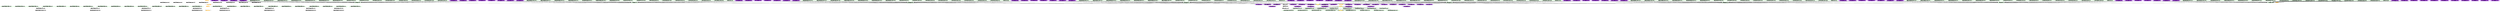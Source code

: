 digraph "g" {
	size = "30,30"
"DoFencing:child_DoFencing:1_delete_0 c001n09" [ style=bold color="green" fontcolor="black" ]
"DoFencing:child_DoFencing:3_delete_0 c001n09" [ style=bold color="green" fontcolor="black" ]
"DoFencing:child_DoFencing:5_monitor_5000 c001n07" [ style="dashed" color="blue" fontcolor="black" ]
"DoFencing:child_DoFencing:5_delete_0 c001n09" [ style=bold color="green" fontcolor="black" ]
"DcIPaddr_monitor_5000 c001n09" [ style="dashed" color="blue" fontcolor="black" ]
"DoFencing:child_DoFencing:7_monitor_5000 c001n09" [ style="dashed" color="blue" fontcolor="black" ]
"rsc_c001n08_monitor_5000 <none>" [ font_color=black style=filled fillcolor=purple ]
"rsc_c001n08_delete_0 c001n02" [ font_color=black style=filled fillcolor=purple ]
"rsc_c001n02_monitor_5000 <none>" [ font_color=black style=filled fillcolor=purple ]
"DoFencing:child_DoFencing:2_delete_0 c001n02" [ style=bold color="green" fontcolor="black" ]
"DoFencing:child_DoFencing:4_delete_0 c001n02" [ style=bold color="green" fontcolor="black" ]
"rsc_c001n06_delete_0 c001n02" [ font_color=black style=filled fillcolor=purple ]
"DoFencing:child_DoFencing:6_monitor_5000 c001n08" [ style="dashed" color="blue" fontcolor="black" ]
"DoFencing:child_DoFencing:6_delete_0 c001n02" [ style=bold color="green" fontcolor="black" ]
"rsc_c001n07_delete_0 c001n02" [ font_color=black style=filled fillcolor=purple ]
"DoFencing:child_DoFencing:0_monitor_5000 c001n02" [ style="dashed" color="blue" fontcolor="black" ]
"rsc_c001n08_delete_0 c001n03" [ font_color=black style=filled fillcolor=purple ]
"DoFencing:child_DoFencing:0_delete_0 c001n03" [ style=bold color="green" fontcolor="black" ]
"rsc_c001n03_monitor_5000 <none>" [ font_color=black style=filled fillcolor=purple ]
"DoFencing:child_DoFencing:3_delete_0 c001n03" [ style=bold color="green" fontcolor="black" ]
"DoFencing:child_DoFencing:5_delete_0 c001n03" [ style=bold color="green" fontcolor="black" ]
"rsc_c001n07_delete_0 c001n03" [ font_color=black style=filled fillcolor=purple ]
"DoFencing:child_DoFencing:1_monitor_5000 c001n03" [ style="dashed" color="blue" fontcolor="black" ]
"DoFencing:child_DoFencing:6_delete_0 c001n03" [ style=bold color="green" fontcolor="black" ]
"rsc_c001n02_delete_0 c001n03" [ font_color=black style=filled fillcolor=purple ]
"rsc_c001n08_delete_0 c001n04" [ font_color=black style=filled fillcolor=purple ]
"DoFencing:child_DoFencing:0_delete_0 c001n04" [ style=bold color="green" fontcolor="black" ]
"DoFencing:child_DoFencing:1_delete_0 c001n04" [ style=bold color="green" fontcolor="black" ]
"rsc_c001n04_monitor_5000 <none>" [ font_color=black style=filled fillcolor=purple ]
"DoFencing:child_DoFencing:4_delete_0 c001n04" [ style=bold color="green" fontcolor="black" ]
"DoFencing:child_DoFencing:2_monitor_5000 c001n04" [ style="dashed" color="blue" fontcolor="black" ]
"DoFencing:child_DoFencing:0_delete_0 c001n05" [ style=bold color="green" fontcolor="black" ]
"DoFencing:child_DoFencing:1_delete_0 c001n05" [ style=bold color="green" fontcolor="black" ]
"DoFencing:child_DoFencing:2_delete_0 c001n05" [ style=bold color="green" fontcolor="black" ]
"rsc_c001n05_monitor_5000 <none>" [ font_color=black style=filled fillcolor=purple ]
"DoFencing:child_DoFencing:3_monitor_5000 c001n05" [ style="dashed" color="blue" fontcolor="black" ]
"rsc_c001n08_delete_0 c001n06" [ font_color=black style=filled fillcolor=purple ]
"rsc_c001n09_delete_0 c001n06" [ font_color=black style=filled fillcolor=purple ]
"DoFencing:child_DoFencing:0_delete_0 c001n06" [ style=bold color="green" fontcolor="black" ]
"DoFencing:child_DoFencing:1_delete_0 c001n06" [ style=bold color="green" fontcolor="black" ]
"rsc_c001n02_delete_0 c001n06" [ font_color=black style=filled fillcolor=purple ]
"DoFencing:child_DoFencing:2_delete_0 c001n06" [ style=bold color="green" fontcolor="black" ]
"rsc_c001n03_delete_0 c001n06" [ font_color=black style=filled fillcolor=purple ]
"DoFencing:child_DoFencing:3_delete_0 c001n06" [ style=bold color="green" fontcolor="black" ]
"rsc_c001n04_delete_0 c001n06" [ font_color=black style=filled fillcolor=purple ]
"DoFencing:child_DoFencing:5_delete_0 c001n06" [ style=bold color="green" fontcolor="black" ]
"rsc_c001n06_monitor_5000 <none>" [ font_color=black style=filled fillcolor=purple ]
"DoFencing:child_DoFencing:6_delete_0 c001n06" [ style=bold color="green" fontcolor="black" ]
"DoFencing:child_DoFencing:7_delete_0 c001n06" [ style=bold color="green" fontcolor="black" ]
"DoFencing:child_DoFencing:4_monitor_5000 c001n06" [ style="dashed" color="blue" fontcolor="black" ]
"DoFencing:child_DoFencing:4_delete_0 c001n07" [ style=bold color="green" fontcolor="black" ]
"rsc_c001n07_monitor_5000 <none>" [ font_color=black style=filled fillcolor=purple ]
"DoFencing:child_DoFencing:3_delete_0 c001n07" [ style=bold color="green" fontcolor="black" ]
"DoFencing:child_DoFencing:4_delete_0 c001n08" [ style=bold color="green" fontcolor="black" ]
"probe_complete" [ style=bold color="green" fontcolor="orange" ]
"probe_complete c001n09" [ style=bold color="green" fontcolor="black" ]
"rsc_c001n09_monitor_0 c001n09" [ font_color=black style=filled fillcolor=purple ]
"rsc_c001n02_monitor_0 c001n09" [ font_color=black style=filled fillcolor=purple ]
"rsc_c001n03_monitor_0 c001n09" [ font_color=black style=filled fillcolor=purple ]
"rsc_c001n04_monitor_0 c001n09" [ font_color=black style=filled fillcolor=purple ]
"rsc_c001n05_monitor_0 c001n09" [ font_color=black style=filled fillcolor=purple ]
"rsc_c001n06_monitor_0 c001n09" [ font_color=black style=filled fillcolor=purple ]
"rsc_c001n07_monitor_0 c001n09" [ font_color=black style=filled fillcolor=purple ]
"rsc_c001n08_monitor_0 c001n09" [ font_color=black style=filled fillcolor=purple ]
"DoFencing:child_DoFencing:0_monitor_0 c001n09" [ style=bold color="green" fontcolor="black" ]
"DoFencing:child_DoFencing:1_monitor_0 c001n09" [ style=bold color="green" fontcolor="black" ]
"DoFencing:child_DoFencing:2_monitor_0 c001n09" [ style=bold color="green" fontcolor="black" ]
"DoFencing:child_DoFencing:3_monitor_0 c001n09" [ style=bold color="green" fontcolor="black" ]
"DoFencing:child_DoFencing:4_monitor_0 c001n09" [ style=bold color="green" fontcolor="black" ]
"DoFencing:child_DoFencing:5_monitor_0 c001n09" [ style=bold color="green" fontcolor="black" ]
"DoFencing:child_DoFencing:6_monitor_0 c001n09" [ style=bold color="green" fontcolor="black" ]
"CloneSet:child_CloneSet:0_monitor_0 c001n09" [ style=bold color="green" fontcolor="black" ]
"CloneSet:child_CloneSet:1_monitor_0 c001n09" [ style=bold color="green" fontcolor="black" ]
"CloneSet:child_CloneSet:2_monitor_0 c001n09" [ style=bold color="green" fontcolor="black" ]
"CloneSet:child_CloneSet:3_monitor_0 c001n09" [ style=bold color="green" fontcolor="black" ]
"CloneSet:child_CloneSet:4_monitor_0 c001n09" [ style=bold color="green" fontcolor="black" ]
"CloneSet:child_CloneSet:5_monitor_0 c001n09" [ style=bold color="green" fontcolor="black" ]
"CloneSet:child_CloneSet:6_monitor_0 c001n09" [ style=bold color="green" fontcolor="black" ]
"CloneSet:child_CloneSet:7_monitor_0 c001n09" [ style=bold color="green" fontcolor="black" ]
"probe_complete c001n02" [ style=bold color="green" fontcolor="black" ]
"DcIPaddr_monitor_0 c001n02" [ style=bold color="green" fontcolor="black" ]
"rsc_c001n09_monitor_0 c001n02" [ font_color=black style=filled fillcolor=purple ]
"rsc_c001n03_monitor_0 c001n02" [ font_color=black style=filled fillcolor=purple ]
"rsc_c001n04_monitor_0 c001n02" [ font_color=black style=filled fillcolor=purple ]
"rsc_c001n05_monitor_0 c001n02" [ font_color=black style=filled fillcolor=purple ]
"rsc_c001n06_monitor_0 c001n02" [ font_color=black style=filled fillcolor=purple ]
"rsc_c001n07_monitor_0 c001n02" [ font_color=black style=filled fillcolor=purple ]
"rsc_c001n08_monitor_0 c001n02" [ font_color=black style=filled fillcolor=purple ]
"DoFencing:child_DoFencing:1_monitor_0 c001n02" [ style=bold color="green" fontcolor="black" ]
"DoFencing:child_DoFencing:2_monitor_0 c001n02" [ style=bold color="green" fontcolor="black" ]
"DoFencing:child_DoFencing:3_monitor_0 c001n02" [ style=bold color="green" fontcolor="black" ]
"DoFencing:child_DoFencing:4_monitor_0 c001n02" [ style=bold color="green" fontcolor="black" ]
"DoFencing:child_DoFencing:5_monitor_0 c001n02" [ style=bold color="green" fontcolor="black" ]
"DoFencing:child_DoFencing:6_monitor_0 c001n02" [ style=bold color="green" fontcolor="black" ]
"DoFencing:child_DoFencing:7_monitor_0 c001n02" [ style=bold color="green" fontcolor="black" ]
"CloneSet:child_CloneSet:0_monitor_0 c001n02" [ style=bold color="green" fontcolor="black" ]
"CloneSet:child_CloneSet:1_monitor_0 c001n02" [ style=bold color="green" fontcolor="black" ]
"CloneSet:child_CloneSet:2_monitor_0 c001n02" [ style=bold color="green" fontcolor="black" ]
"CloneSet:child_CloneSet:3_monitor_0 c001n02" [ style=bold color="green" fontcolor="black" ]
"CloneSet:child_CloneSet:4_monitor_0 c001n02" [ style=bold color="green" fontcolor="black" ]
"CloneSet:child_CloneSet:5_monitor_0 c001n02" [ style=bold color="green" fontcolor="black" ]
"CloneSet:child_CloneSet:6_monitor_0 c001n02" [ style=bold color="green" fontcolor="black" ]
"CloneSet:child_CloneSet:7_monitor_0 c001n02" [ style=bold color="green" fontcolor="black" ]
"probe_complete c001n03" [ style=bold color="green" fontcolor="black" ]
"DcIPaddr_monitor_0 c001n03" [ style=bold color="green" fontcolor="black" ]
"rsc_c001n09_monitor_0 c001n03" [ font_color=black style=filled fillcolor=purple ]
"rsc_c001n02_monitor_0 c001n03" [ font_color=black style=filled fillcolor=purple ]
"rsc_c001n04_monitor_0 c001n03" [ font_color=black style=filled fillcolor=purple ]
"rsc_c001n05_monitor_0 c001n03" [ font_color=black style=filled fillcolor=purple ]
"rsc_c001n06_monitor_0 c001n03" [ font_color=black style=filled fillcolor=purple ]
"rsc_c001n07_monitor_0 c001n03" [ font_color=black style=filled fillcolor=purple ]
"rsc_c001n08_monitor_0 c001n03" [ font_color=black style=filled fillcolor=purple ]
"DoFencing:child_DoFencing:0_monitor_0 c001n03" [ style=bold color="green" fontcolor="black" ]
"DoFencing:child_DoFencing:2_monitor_0 c001n03" [ style=bold color="green" fontcolor="black" ]
"DoFencing:child_DoFencing:3_monitor_0 c001n03" [ style=bold color="green" fontcolor="black" ]
"DoFencing:child_DoFencing:4_monitor_0 c001n03" [ style=bold color="green" fontcolor="black" ]
"DoFencing:child_DoFencing:5_monitor_0 c001n03" [ style=bold color="green" fontcolor="black" ]
"DoFencing:child_DoFencing:6_monitor_0 c001n03" [ style=bold color="green" fontcolor="black" ]
"DoFencing:child_DoFencing:7_monitor_0 c001n03" [ style=bold color="green" fontcolor="black" ]
"CloneSet:child_CloneSet:0_monitor_0 c001n03" [ style=bold color="green" fontcolor="black" ]
"CloneSet:child_CloneSet:1_monitor_0 c001n03" [ style=bold color="green" fontcolor="black" ]
"CloneSet:child_CloneSet:2_monitor_0 c001n03" [ style=bold color="green" fontcolor="black" ]
"CloneSet:child_CloneSet:3_monitor_0 c001n03" [ style=bold color="green" fontcolor="black" ]
"CloneSet:child_CloneSet:4_monitor_0 c001n03" [ style=bold color="green" fontcolor="black" ]
"CloneSet:child_CloneSet:5_monitor_0 c001n03" [ style=bold color="green" fontcolor="black" ]
"CloneSet:child_CloneSet:6_monitor_0 c001n03" [ style=bold color="green" fontcolor="black" ]
"CloneSet:child_CloneSet:7_monitor_0 c001n03" [ style=bold color="green" fontcolor="black" ]
"probe_complete c001n04" [ style=bold color="green" fontcolor="black" ]
"DcIPaddr_monitor_0 c001n04" [ style=bold color="green" fontcolor="black" ]
"rsc_c001n09_monitor_0 c001n04" [ font_color=black style=filled fillcolor=purple ]
"rsc_c001n02_monitor_0 c001n04" [ font_color=black style=filled fillcolor=purple ]
"rsc_c001n03_monitor_0 c001n04" [ font_color=black style=filled fillcolor=purple ]
"rsc_c001n05_monitor_0 c001n04" [ font_color=black style=filled fillcolor=purple ]
"rsc_c001n06_monitor_0 c001n04" [ font_color=black style=filled fillcolor=purple ]
"rsc_c001n07_monitor_0 c001n04" [ font_color=black style=filled fillcolor=purple ]
"rsc_c001n08_monitor_0 c001n04" [ font_color=black style=filled fillcolor=purple ]
"DoFencing:child_DoFencing:0_monitor_0 c001n04" [ style=bold color="green" fontcolor="black" ]
"DoFencing:child_DoFencing:1_monitor_0 c001n04" [ style=bold color="green" fontcolor="black" ]
"DoFencing:child_DoFencing:3_monitor_0 c001n04" [ style=bold color="green" fontcolor="black" ]
"DoFencing:child_DoFencing:4_monitor_0 c001n04" [ style=bold color="green" fontcolor="black" ]
"DoFencing:child_DoFencing:5_monitor_0 c001n04" [ style=bold color="green" fontcolor="black" ]
"DoFencing:child_DoFencing:6_monitor_0 c001n04" [ style=bold color="green" fontcolor="black" ]
"DoFencing:child_DoFencing:7_monitor_0 c001n04" [ style=bold color="green" fontcolor="black" ]
"CloneSet:child_CloneSet:0_monitor_0 c001n04" [ style=bold color="green" fontcolor="black" ]
"CloneSet:child_CloneSet:1_monitor_0 c001n04" [ style=bold color="green" fontcolor="black" ]
"CloneSet:child_CloneSet:2_monitor_0 c001n04" [ style=bold color="green" fontcolor="black" ]
"CloneSet:child_CloneSet:3_monitor_0 c001n04" [ style=bold color="green" fontcolor="black" ]
"CloneSet:child_CloneSet:4_monitor_0 c001n04" [ style=bold color="green" fontcolor="black" ]
"CloneSet:child_CloneSet:5_monitor_0 c001n04" [ style=bold color="green" fontcolor="black" ]
"CloneSet:child_CloneSet:6_monitor_0 c001n04" [ style=bold color="green" fontcolor="black" ]
"CloneSet:child_CloneSet:7_monitor_0 c001n04" [ style=bold color="green" fontcolor="black" ]
"probe_complete c001n05" [ style=bold color="green" fontcolor="black" ]
"DcIPaddr_monitor_0 c001n05" [ style=bold color="green" fontcolor="black" ]
"rsc_c001n09_monitor_0 c001n05" [ font_color=black style=filled fillcolor=purple ]
"rsc_c001n02_monitor_0 c001n05" [ font_color=black style=filled fillcolor=purple ]
"rsc_c001n03_monitor_0 c001n05" [ font_color=black style=filled fillcolor=purple ]
"rsc_c001n04_monitor_0 c001n05" [ font_color=black style=filled fillcolor=purple ]
"rsc_c001n06_monitor_0 c001n05" [ font_color=black style=filled fillcolor=purple ]
"rsc_c001n07_monitor_0 c001n05" [ font_color=black style=filled fillcolor=purple ]
"rsc_c001n08_monitor_0 c001n05" [ font_color=black style=filled fillcolor=purple ]
"DoFencing:child_DoFencing:0_monitor_0 c001n05" [ style=bold color="green" fontcolor="black" ]
"DoFencing:child_DoFencing:1_monitor_0 c001n05" [ style=bold color="green" fontcolor="black" ]
"DoFencing:child_DoFencing:2_monitor_0 c001n05" [ style=bold color="green" fontcolor="black" ]
"DoFencing:child_DoFencing:4_monitor_0 c001n05" [ style=bold color="green" fontcolor="black" ]
"DoFencing:child_DoFencing:5_monitor_0 c001n05" [ style=bold color="green" fontcolor="black" ]
"DoFencing:child_DoFencing:6_monitor_0 c001n05" [ style=bold color="green" fontcolor="black" ]
"DoFencing:child_DoFencing:7_monitor_0 c001n05" [ style=bold color="green" fontcolor="black" ]
"CloneSet:child_CloneSet:0_monitor_0 c001n05" [ style=bold color="green" fontcolor="black" ]
"CloneSet:child_CloneSet:1_monitor_0 c001n05" [ style=bold color="green" fontcolor="black" ]
"CloneSet:child_CloneSet:2_monitor_0 c001n05" [ style=bold color="green" fontcolor="black" ]
"CloneSet:child_CloneSet:3_monitor_0 c001n05" [ style=bold color="green" fontcolor="black" ]
"CloneSet:child_CloneSet:4_monitor_0 c001n05" [ style=bold color="green" fontcolor="black" ]
"CloneSet:child_CloneSet:5_monitor_0 c001n05" [ style=bold color="green" fontcolor="black" ]
"CloneSet:child_CloneSet:6_monitor_0 c001n05" [ style=bold color="green" fontcolor="black" ]
"CloneSet:child_CloneSet:7_monitor_0 c001n05" [ style=bold color="green" fontcolor="black" ]
"probe_complete c001n06" [ style=bold color="green" fontcolor="black" ]
"DcIPaddr_monitor_0 c001n06" [ style=bold color="green" fontcolor="black" ]
"rsc_c001n09_monitor_0 c001n06" [ font_color=black style=filled fillcolor=purple ]
"rsc_c001n02_monitor_0 c001n06" [ font_color=black style=filled fillcolor=purple ]
"rsc_c001n03_monitor_0 c001n06" [ font_color=black style=filled fillcolor=purple ]
"rsc_c001n04_monitor_0 c001n06" [ font_color=black style=filled fillcolor=purple ]
"rsc_c001n05_monitor_0 c001n06" [ font_color=black style=filled fillcolor=purple ]
"rsc_c001n07_monitor_0 c001n06" [ font_color=black style=filled fillcolor=purple ]
"rsc_c001n08_monitor_0 c001n06" [ font_color=black style=filled fillcolor=purple ]
"DoFencing:child_DoFencing:0_monitor_0 c001n06" [ style=bold color="green" fontcolor="black" ]
"DoFencing:child_DoFencing:1_monitor_0 c001n06" [ style=bold color="green" fontcolor="black" ]
"DoFencing:child_DoFencing:2_monitor_0 c001n06" [ style=bold color="green" fontcolor="black" ]
"DoFencing:child_DoFencing:3_monitor_0 c001n06" [ style=bold color="green" fontcolor="black" ]
"DoFencing:child_DoFencing:5_monitor_0 c001n06" [ style=bold color="green" fontcolor="black" ]
"DoFencing:child_DoFencing:6_monitor_0 c001n06" [ style=bold color="green" fontcolor="black" ]
"DoFencing:child_DoFencing:7_monitor_0 c001n06" [ style=bold color="green" fontcolor="black" ]
"CloneSet:child_CloneSet:0_monitor_0 c001n06" [ style=bold color="green" fontcolor="black" ]
"CloneSet:child_CloneSet:1_monitor_0 c001n06" [ style=bold color="green" fontcolor="black" ]
"CloneSet:child_CloneSet:2_monitor_0 c001n06" [ style=bold color="green" fontcolor="black" ]
"CloneSet:child_CloneSet:3_monitor_0 c001n06" [ style=bold color="green" fontcolor="black" ]
"CloneSet:child_CloneSet:4_monitor_0 c001n06" [ style=bold color="green" fontcolor="black" ]
"CloneSet:child_CloneSet:5_monitor_0 c001n06" [ style=bold color="green" fontcolor="black" ]
"CloneSet:child_CloneSet:6_monitor_0 c001n06" [ style=bold color="green" fontcolor="black" ]
"CloneSet:child_CloneSet:7_monitor_0 c001n06" [ style=bold color="green" fontcolor="black" ]
"probe_complete c001n07" [ style=bold color="green" fontcolor="black" ]
"DcIPaddr_monitor_0 c001n07" [ style=bold color="green" fontcolor="black" ]
"rsc_c001n09_monitor_0 c001n07" [ font_color=black style=filled fillcolor=purple ]
"rsc_c001n02_monitor_0 c001n07" [ font_color=black style=filled fillcolor=purple ]
"rsc_c001n03_monitor_0 c001n07" [ font_color=black style=filled fillcolor=purple ]
"rsc_c001n04_monitor_0 c001n07" [ font_color=black style=filled fillcolor=purple ]
"rsc_c001n05_monitor_0 c001n07" [ font_color=black style=filled fillcolor=purple ]
"rsc_c001n06_monitor_0 c001n07" [ font_color=black style=filled fillcolor=purple ]
"rsc_c001n08_monitor_0 c001n07" [ font_color=black style=filled fillcolor=purple ]
"DoFencing:child_DoFencing:0_monitor_0 c001n07" [ style=bold color="green" fontcolor="black" ]
"DoFencing:child_DoFencing:1_monitor_0 c001n07" [ style=bold color="green" fontcolor="black" ]
"DoFencing:child_DoFencing:2_monitor_0 c001n07" [ style=bold color="green" fontcolor="black" ]
"DoFencing:child_DoFencing:3_monitor_0 c001n07" [ style=bold color="green" fontcolor="black" ]
"DoFencing:child_DoFencing:4_monitor_0 c001n07" [ style=bold color="green" fontcolor="black" ]
"DoFencing:child_DoFencing:6_monitor_0 c001n07" [ style=bold color="green" fontcolor="black" ]
"DoFencing:child_DoFencing:7_monitor_0 c001n07" [ style=bold color="green" fontcolor="black" ]
"CloneSet:child_CloneSet:0_monitor_0 c001n07" [ style=bold color="green" fontcolor="black" ]
"CloneSet:child_CloneSet:1_monitor_0 c001n07" [ style=bold color="green" fontcolor="black" ]
"CloneSet:child_CloneSet:2_monitor_0 c001n07" [ style=bold color="green" fontcolor="black" ]
"CloneSet:child_CloneSet:3_monitor_0 c001n07" [ style=bold color="green" fontcolor="black" ]
"CloneSet:child_CloneSet:4_monitor_0 c001n07" [ style=bold color="green" fontcolor="black" ]
"CloneSet:child_CloneSet:5_monitor_0 c001n07" [ style=bold color="green" fontcolor="black" ]
"CloneSet:child_CloneSet:6_monitor_0 c001n07" [ style=bold color="green" fontcolor="black" ]
"CloneSet:child_CloneSet:7_monitor_0 c001n07" [ style=bold color="green" fontcolor="black" ]
"probe_complete c001n08" [ style=bold color="green" fontcolor="black" ]
"DcIPaddr_monitor_0 c001n08" [ style=bold color="green" fontcolor="black" ]
"rsc_c001n09_monitor_0 c001n08" [ font_color=black style=filled fillcolor=purple ]
"rsc_c001n02_monitor_0 c001n08" [ font_color=black style=filled fillcolor=purple ]
"rsc_c001n03_monitor_0 c001n08" [ font_color=black style=filled fillcolor=purple ]
"rsc_c001n04_monitor_0 c001n08" [ font_color=black style=filled fillcolor=purple ]
"rsc_c001n05_monitor_0 c001n08" [ font_color=black style=filled fillcolor=purple ]
"rsc_c001n06_monitor_0 c001n08" [ font_color=black style=filled fillcolor=purple ]
"rsc_c001n07_monitor_0 c001n08" [ font_color=black style=filled fillcolor=purple ]
"DoFencing:child_DoFencing:0_monitor_0 c001n08" [ style=bold color="green" fontcolor="black" ]
"DoFencing:child_DoFencing:1_monitor_0 c001n08" [ style=bold color="green" fontcolor="black" ]
"DoFencing:child_DoFencing:2_monitor_0 c001n08" [ style=bold color="green" fontcolor="black" ]
"DoFencing:child_DoFencing:3_monitor_0 c001n08" [ style=bold color="green" fontcolor="black" ]
"DoFencing:child_DoFencing:4_monitor_0 c001n08" [ style=bold color="green" fontcolor="black" ]
"DoFencing:child_DoFencing:5_monitor_0 c001n08" [ style=bold color="green" fontcolor="black" ]
"DoFencing:child_DoFencing:7_monitor_0 c001n08" [ style=bold color="green" fontcolor="black" ]
"CloneSet:child_CloneSet:0_monitor_0 c001n08" [ style=bold color="green" fontcolor="black" ]
"CloneSet:child_CloneSet:1_monitor_0 c001n08" [ style=bold color="green" fontcolor="black" ]
"CloneSet:child_CloneSet:2_monitor_0 c001n08" [ style=bold color="green" fontcolor="black" ]
"CloneSet:child_CloneSet:3_monitor_0 c001n08" [ style=bold color="green" fontcolor="black" ]
"CloneSet:child_CloneSet:4_monitor_0 c001n08" [ style=bold color="green" fontcolor="black" ]
"CloneSet:child_CloneSet:5_monitor_0 c001n08" [ style=bold color="green" fontcolor="black" ]
"CloneSet:child_CloneSet:6_monitor_0 c001n08" [ style=bold color="green" fontcolor="black" ]
"CloneSet:child_CloneSet:7_monitor_0 c001n08" [ style=bold color="green" fontcolor="black" ]
"DcIPaddr_stop_0 c001n09" [ style="dashed" color="blue" fontcolor="black" ]
"DcIPaddr_start_0 c001n09" [ style="dashed" color="blue" fontcolor="black" ]
"rsc_c001n02_stop_0 c001n02" [ font_color=black style=filled fillcolor=purple ]
"rsc_c001n02_start_0 c001n02" [ font_color=black style=filled fillcolor=purple ]
"rsc_c001n03_stop_0 c001n03" [ font_color=black style=filled fillcolor=purple ]
"rsc_c001n03_start_0 c001n03" [ font_color=black style=filled fillcolor=purple ]
"rsc_c001n04_stop_0 c001n04" [ font_color=black style=filled fillcolor=purple ]
"rsc_c001n04_start_0 c001n04" [ font_color=black style=filled fillcolor=purple ]
"rsc_c001n05_stop_0 c001n05" [ font_color=black style=filled fillcolor=purple ]
"rsc_c001n05_start_0 c001n05" [ font_color=black style=filled fillcolor=purple ]
"rsc_c001n06_stop_0 c001n06" [ font_color=black style=filled fillcolor=purple ]
"rsc_c001n06_start_0 c001n06" [ font_color=black style=filled fillcolor=purple ]
"rsc_c001n07_stop_0 c001n07" [ font_color=black style=filled fillcolor=purple ]
"rsc_c001n07_start_0 c001n07" [ font_color=black style=filled fillcolor=purple ]
"rsc_c001n08_stop_0 c001n08" [ font_color=black style=filled fillcolor=purple ]
"rsc_c001n08_start_0 c001n08" [ font_color=black style=filled fillcolor=purple ]
"DoFencing:child_DoFencing:0_stop_0 c001n02" [ style="dashed" color="blue" fontcolor="black" ]
"DoFencing:child_DoFencing:0_start_0 c001n02" [ style="dashed" color="blue" fontcolor="black" ]
"DoFencing:child_DoFencing:1_stop_0 c001n03" [ style="dashed" color="blue" fontcolor="black" ]
"DoFencing:child_DoFencing:1_start_0 c001n03" [ style="dashed" color="blue" fontcolor="black" ]
"DoFencing:child_DoFencing:2_stop_0 c001n04" [ style="dashed" color="blue" fontcolor="black" ]
"DoFencing:child_DoFencing:2_start_0 c001n04" [ style="dashed" color="blue" fontcolor="black" ]
"DoFencing:child_DoFencing:3_stop_0 c001n05" [ style="dashed" color="blue" fontcolor="black" ]
"DoFencing:child_DoFencing:3_start_0 c001n05" [ style="dashed" color="blue" fontcolor="black" ]
"DoFencing:child_DoFencing:4_stop_0 c001n06" [ style="dashed" color="blue" fontcolor="black" ]
"DoFencing:child_DoFencing:4_start_0 c001n06" [ style="dashed" color="blue" fontcolor="black" ]
"DoFencing:child_DoFencing:5_stop_0 c001n07" [ style="dashed" color="blue" fontcolor="black" ]
"DoFencing:child_DoFencing:5_start_0 c001n07" [ style="dashed" color="blue" fontcolor="black" ]
"DoFencing:child_DoFencing:6_stop_0 c001n08" [ style="dashed" color="blue" fontcolor="black" ]
"DoFencing:child_DoFencing:6_start_0 c001n08" [ style="dashed" color="blue" fontcolor="black" ]
"DoFencing:child_DoFencing:7_stop_0 c001n09" [ style="dashed" color="blue" fontcolor="black" ]
"DoFencing:child_DoFencing:7_start_0 c001n09" [ style="dashed" color="blue" fontcolor="black" ]
"DoFencing_start_0" [ style="dashed" color="blue" fontcolor="orange" ]
"DoFencing_running_0" [ style="dashed" color="blue" fontcolor="orange" ]
"DoFencing_stop_0" [ style="dashed" color="blue" fontcolor="orange" ]
"DoFencing_stopped_0" [ style="dashed" color="blue" fontcolor="orange" ]
"CloneSet:child_CloneSet:0_start_0 c001n09" [ style=bold color="green" fontcolor="black" ]
"CloneSet:child_CloneSet:0_monitor_5000 c001n09" [ style=bold color="green" fontcolor="black" ]
"CloneSet:child_CloneSet:1_start_0 c001n02" [ style=bold color="green" fontcolor="black" ]
"CloneSet:child_CloneSet:1_monitor_5000 c001n02" [ style=bold color="green" fontcolor="black" ]
"CloneSet:child_CloneSet:2_start_0 c001n03" [ style=bold color="green" fontcolor="black" ]
"CloneSet:child_CloneSet:2_monitor_5000 c001n03" [ style=bold color="green" fontcolor="black" ]
"CloneSet:child_CloneSet:3_start_0 c001n04" [ style=bold color="green" fontcolor="black" ]
"CloneSet:child_CloneSet:3_monitor_5000 c001n04" [ style=bold color="green" fontcolor="black" ]
"CloneSet:child_CloneSet:4_start_0 c001n05" [ style=bold color="green" fontcolor="black" ]
"CloneSet:child_CloneSet:4_monitor_5000 c001n05" [ style=bold color="green" fontcolor="black" ]
"CloneSet:child_CloneSet:5_start_0 c001n06" [ style=bold color="green" fontcolor="black" ]
"CloneSet:child_CloneSet:5_monitor_5000 c001n06" [ style=bold color="green" fontcolor="black" ]
"CloneSet:child_CloneSet:6_start_0 c001n07" [ style=bold color="green" fontcolor="black" ]
"CloneSet:child_CloneSet:6_monitor_5000 c001n07" [ style=bold color="green" fontcolor="black" ]
"CloneSet:child_CloneSet:7_start_0 c001n08" [ style=bold color="green" fontcolor="black" ]
"CloneSet:child_CloneSet:7_monitor_5000 c001n08" [ style=bold color="green" fontcolor="black" ]
"CloneSet_start_0" [ style=bold color="green" fontcolor="orange" ]
"CloneSet_running_0" [ style=bold color="green" fontcolor="orange" ]
"CloneSet_stop_0" [ style="dashed" color="blue" fontcolor="orange" ]
"CloneSet_stopped_0" [ style="dashed" color="blue" fontcolor="orange" ]
"DoFencing:child_DoFencing:5_start_0 c001n07" -> "DoFencing:child_DoFencing:5_monitor_5000 c001n07" [ style = dashed]
"DcIPaddr_start_0 c001n09" -> "DcIPaddr_monitor_5000 c001n09" [ style = dashed]
"DoFencing:child_DoFencing:7_start_0 c001n09" -> "DoFencing:child_DoFencing:7_monitor_5000 c001n09" [ style = dashed]
"DoFencing:child_DoFencing:6_start_0 c001n08" -> "DoFencing:child_DoFencing:6_monitor_5000 c001n08" [ style = dashed]
"DoFencing:child_DoFencing:0_start_0 c001n02" -> "DoFencing:child_DoFencing:0_monitor_5000 c001n02" [ style = dashed]
"DoFencing:child_DoFencing:1_start_0 c001n03" -> "DoFencing:child_DoFencing:1_monitor_5000 c001n03" [ style = dashed]
"DoFencing:child_DoFencing:2_start_0 c001n04" -> "DoFencing:child_DoFencing:2_monitor_5000 c001n04" [ style = dashed]
"DoFencing:child_DoFencing:3_start_0 c001n05" -> "DoFencing:child_DoFencing:3_monitor_5000 c001n05" [ style = dashed]
"DoFencing:child_DoFencing:4_start_0 c001n06" -> "DoFencing:child_DoFencing:4_monitor_5000 c001n06" [ style = dashed]
"probe_complete c001n09" -> "probe_complete" [ style = bold]
"probe_complete c001n02" -> "probe_complete" [ style = bold]
"probe_complete c001n03" -> "probe_complete" [ style = bold]
"probe_complete c001n04" -> "probe_complete" [ style = bold]
"probe_complete c001n05" -> "probe_complete" [ style = bold]
"probe_complete c001n06" -> "probe_complete" [ style = bold]
"probe_complete c001n07" -> "probe_complete" [ style = bold]
"probe_complete c001n08" -> "probe_complete" [ style = bold]
"rsc_c001n09_monitor_0 c001n09" -> "probe_complete c001n09" [ style = bold]
"rsc_c001n02_monitor_0 c001n09" -> "probe_complete c001n09" [ style = bold]
"rsc_c001n03_monitor_0 c001n09" -> "probe_complete c001n09" [ style = bold]
"rsc_c001n04_monitor_0 c001n09" -> "probe_complete c001n09" [ style = bold]
"rsc_c001n05_monitor_0 c001n09" -> "probe_complete c001n09" [ style = bold]
"rsc_c001n06_monitor_0 c001n09" -> "probe_complete c001n09" [ style = bold]
"rsc_c001n07_monitor_0 c001n09" -> "probe_complete c001n09" [ style = bold]
"rsc_c001n08_monitor_0 c001n09" -> "probe_complete c001n09" [ style = bold]
"DoFencing:child_DoFencing:0_monitor_0 c001n09" -> "probe_complete c001n09" [ style = bold]
"DoFencing:child_DoFencing:1_monitor_0 c001n09" -> "probe_complete c001n09" [ style = bold]
"DoFencing:child_DoFencing:2_monitor_0 c001n09" -> "probe_complete c001n09" [ style = bold]
"DoFencing:child_DoFencing:3_monitor_0 c001n09" -> "probe_complete c001n09" [ style = bold]
"DoFencing:child_DoFencing:4_monitor_0 c001n09" -> "probe_complete c001n09" [ style = bold]
"DoFencing:child_DoFencing:5_monitor_0 c001n09" -> "probe_complete c001n09" [ style = bold]
"DoFencing:child_DoFencing:6_monitor_0 c001n09" -> "probe_complete c001n09" [ style = bold]
"CloneSet:child_CloneSet:0_monitor_0 c001n09" -> "probe_complete c001n09" [ style = bold]
"CloneSet:child_CloneSet:1_monitor_0 c001n09" -> "probe_complete c001n09" [ style = bold]
"CloneSet:child_CloneSet:2_monitor_0 c001n09" -> "probe_complete c001n09" [ style = bold]
"CloneSet:child_CloneSet:3_monitor_0 c001n09" -> "probe_complete c001n09" [ style = bold]
"CloneSet:child_CloneSet:4_monitor_0 c001n09" -> "probe_complete c001n09" [ style = bold]
"CloneSet:child_CloneSet:5_monitor_0 c001n09" -> "probe_complete c001n09" [ style = bold]
"CloneSet:child_CloneSet:6_monitor_0 c001n09" -> "probe_complete c001n09" [ style = bold]
"CloneSet:child_CloneSet:7_monitor_0 c001n09" -> "probe_complete c001n09" [ style = bold]
"DcIPaddr_monitor_0 c001n02" -> "probe_complete c001n02" [ style = bold]
"rsc_c001n09_monitor_0 c001n02" -> "probe_complete c001n02" [ style = bold]
"rsc_c001n03_monitor_0 c001n02" -> "probe_complete c001n02" [ style = bold]
"rsc_c001n04_monitor_0 c001n02" -> "probe_complete c001n02" [ style = bold]
"rsc_c001n05_monitor_0 c001n02" -> "probe_complete c001n02" [ style = bold]
"rsc_c001n06_monitor_0 c001n02" -> "probe_complete c001n02" [ style = bold]
"rsc_c001n07_monitor_0 c001n02" -> "probe_complete c001n02" [ style = bold]
"rsc_c001n08_monitor_0 c001n02" -> "probe_complete c001n02" [ style = bold]
"DoFencing:child_DoFencing:1_monitor_0 c001n02" -> "probe_complete c001n02" [ style = bold]
"DoFencing:child_DoFencing:2_monitor_0 c001n02" -> "probe_complete c001n02" [ style = bold]
"DoFencing:child_DoFencing:3_monitor_0 c001n02" -> "probe_complete c001n02" [ style = bold]
"DoFencing:child_DoFencing:4_monitor_0 c001n02" -> "probe_complete c001n02" [ style = bold]
"DoFencing:child_DoFencing:5_monitor_0 c001n02" -> "probe_complete c001n02" [ style = bold]
"DoFencing:child_DoFencing:6_monitor_0 c001n02" -> "probe_complete c001n02" [ style = bold]
"DoFencing:child_DoFencing:7_monitor_0 c001n02" -> "probe_complete c001n02" [ style = bold]
"CloneSet:child_CloneSet:0_monitor_0 c001n02" -> "probe_complete c001n02" [ style = bold]
"CloneSet:child_CloneSet:1_monitor_0 c001n02" -> "probe_complete c001n02" [ style = bold]
"CloneSet:child_CloneSet:2_monitor_0 c001n02" -> "probe_complete c001n02" [ style = bold]
"CloneSet:child_CloneSet:3_monitor_0 c001n02" -> "probe_complete c001n02" [ style = bold]
"CloneSet:child_CloneSet:4_monitor_0 c001n02" -> "probe_complete c001n02" [ style = bold]
"CloneSet:child_CloneSet:5_monitor_0 c001n02" -> "probe_complete c001n02" [ style = bold]
"CloneSet:child_CloneSet:6_monitor_0 c001n02" -> "probe_complete c001n02" [ style = bold]
"CloneSet:child_CloneSet:7_monitor_0 c001n02" -> "probe_complete c001n02" [ style = bold]
"DcIPaddr_monitor_0 c001n03" -> "probe_complete c001n03" [ style = bold]
"rsc_c001n09_monitor_0 c001n03" -> "probe_complete c001n03" [ style = bold]
"rsc_c001n02_monitor_0 c001n03" -> "probe_complete c001n03" [ style = bold]
"rsc_c001n04_monitor_0 c001n03" -> "probe_complete c001n03" [ style = bold]
"rsc_c001n05_monitor_0 c001n03" -> "probe_complete c001n03" [ style = bold]
"rsc_c001n06_monitor_0 c001n03" -> "probe_complete c001n03" [ style = bold]
"rsc_c001n07_monitor_0 c001n03" -> "probe_complete c001n03" [ style = bold]
"rsc_c001n08_monitor_0 c001n03" -> "probe_complete c001n03" [ style = bold]
"DoFencing:child_DoFencing:0_monitor_0 c001n03" -> "probe_complete c001n03" [ style = bold]
"DoFencing:child_DoFencing:2_monitor_0 c001n03" -> "probe_complete c001n03" [ style = bold]
"DoFencing:child_DoFencing:3_monitor_0 c001n03" -> "probe_complete c001n03" [ style = bold]
"DoFencing:child_DoFencing:4_monitor_0 c001n03" -> "probe_complete c001n03" [ style = bold]
"DoFencing:child_DoFencing:5_monitor_0 c001n03" -> "probe_complete c001n03" [ style = bold]
"DoFencing:child_DoFencing:6_monitor_0 c001n03" -> "probe_complete c001n03" [ style = bold]
"DoFencing:child_DoFencing:7_monitor_0 c001n03" -> "probe_complete c001n03" [ style = bold]
"CloneSet:child_CloneSet:0_monitor_0 c001n03" -> "probe_complete c001n03" [ style = bold]
"CloneSet:child_CloneSet:1_monitor_0 c001n03" -> "probe_complete c001n03" [ style = bold]
"CloneSet:child_CloneSet:2_monitor_0 c001n03" -> "probe_complete c001n03" [ style = bold]
"CloneSet:child_CloneSet:3_monitor_0 c001n03" -> "probe_complete c001n03" [ style = bold]
"CloneSet:child_CloneSet:4_monitor_0 c001n03" -> "probe_complete c001n03" [ style = bold]
"CloneSet:child_CloneSet:5_monitor_0 c001n03" -> "probe_complete c001n03" [ style = bold]
"CloneSet:child_CloneSet:6_monitor_0 c001n03" -> "probe_complete c001n03" [ style = bold]
"CloneSet:child_CloneSet:7_monitor_0 c001n03" -> "probe_complete c001n03" [ style = bold]
"DcIPaddr_monitor_0 c001n04" -> "probe_complete c001n04" [ style = bold]
"rsc_c001n09_monitor_0 c001n04" -> "probe_complete c001n04" [ style = bold]
"rsc_c001n02_monitor_0 c001n04" -> "probe_complete c001n04" [ style = bold]
"rsc_c001n03_monitor_0 c001n04" -> "probe_complete c001n04" [ style = bold]
"rsc_c001n05_monitor_0 c001n04" -> "probe_complete c001n04" [ style = bold]
"rsc_c001n06_monitor_0 c001n04" -> "probe_complete c001n04" [ style = bold]
"rsc_c001n07_monitor_0 c001n04" -> "probe_complete c001n04" [ style = bold]
"rsc_c001n08_monitor_0 c001n04" -> "probe_complete c001n04" [ style = bold]
"DoFencing:child_DoFencing:0_monitor_0 c001n04" -> "probe_complete c001n04" [ style = bold]
"DoFencing:child_DoFencing:1_monitor_0 c001n04" -> "probe_complete c001n04" [ style = bold]
"DoFencing:child_DoFencing:3_monitor_0 c001n04" -> "probe_complete c001n04" [ style = bold]
"DoFencing:child_DoFencing:4_monitor_0 c001n04" -> "probe_complete c001n04" [ style = bold]
"DoFencing:child_DoFencing:5_monitor_0 c001n04" -> "probe_complete c001n04" [ style = bold]
"DoFencing:child_DoFencing:6_monitor_0 c001n04" -> "probe_complete c001n04" [ style = bold]
"DoFencing:child_DoFencing:7_monitor_0 c001n04" -> "probe_complete c001n04" [ style = bold]
"CloneSet:child_CloneSet:0_monitor_0 c001n04" -> "probe_complete c001n04" [ style = bold]
"CloneSet:child_CloneSet:1_monitor_0 c001n04" -> "probe_complete c001n04" [ style = bold]
"CloneSet:child_CloneSet:2_monitor_0 c001n04" -> "probe_complete c001n04" [ style = bold]
"CloneSet:child_CloneSet:3_monitor_0 c001n04" -> "probe_complete c001n04" [ style = bold]
"CloneSet:child_CloneSet:4_monitor_0 c001n04" -> "probe_complete c001n04" [ style = bold]
"CloneSet:child_CloneSet:5_monitor_0 c001n04" -> "probe_complete c001n04" [ style = bold]
"CloneSet:child_CloneSet:6_monitor_0 c001n04" -> "probe_complete c001n04" [ style = bold]
"CloneSet:child_CloneSet:7_monitor_0 c001n04" -> "probe_complete c001n04" [ style = bold]
"DcIPaddr_monitor_0 c001n05" -> "probe_complete c001n05" [ style = bold]
"rsc_c001n09_monitor_0 c001n05" -> "probe_complete c001n05" [ style = bold]
"rsc_c001n02_monitor_0 c001n05" -> "probe_complete c001n05" [ style = bold]
"rsc_c001n03_monitor_0 c001n05" -> "probe_complete c001n05" [ style = bold]
"rsc_c001n04_monitor_0 c001n05" -> "probe_complete c001n05" [ style = bold]
"rsc_c001n06_monitor_0 c001n05" -> "probe_complete c001n05" [ style = bold]
"rsc_c001n07_monitor_0 c001n05" -> "probe_complete c001n05" [ style = bold]
"rsc_c001n08_monitor_0 c001n05" -> "probe_complete c001n05" [ style = bold]
"DoFencing:child_DoFencing:0_monitor_0 c001n05" -> "probe_complete c001n05" [ style = bold]
"DoFencing:child_DoFencing:1_monitor_0 c001n05" -> "probe_complete c001n05" [ style = bold]
"DoFencing:child_DoFencing:2_monitor_0 c001n05" -> "probe_complete c001n05" [ style = bold]
"DoFencing:child_DoFencing:4_monitor_0 c001n05" -> "probe_complete c001n05" [ style = bold]
"DoFencing:child_DoFencing:5_monitor_0 c001n05" -> "probe_complete c001n05" [ style = bold]
"DoFencing:child_DoFencing:6_monitor_0 c001n05" -> "probe_complete c001n05" [ style = bold]
"DoFencing:child_DoFencing:7_monitor_0 c001n05" -> "probe_complete c001n05" [ style = bold]
"CloneSet:child_CloneSet:0_monitor_0 c001n05" -> "probe_complete c001n05" [ style = bold]
"CloneSet:child_CloneSet:1_monitor_0 c001n05" -> "probe_complete c001n05" [ style = bold]
"CloneSet:child_CloneSet:2_monitor_0 c001n05" -> "probe_complete c001n05" [ style = bold]
"CloneSet:child_CloneSet:3_monitor_0 c001n05" -> "probe_complete c001n05" [ style = bold]
"CloneSet:child_CloneSet:4_monitor_0 c001n05" -> "probe_complete c001n05" [ style = bold]
"CloneSet:child_CloneSet:5_monitor_0 c001n05" -> "probe_complete c001n05" [ style = bold]
"CloneSet:child_CloneSet:6_monitor_0 c001n05" -> "probe_complete c001n05" [ style = bold]
"CloneSet:child_CloneSet:7_monitor_0 c001n05" -> "probe_complete c001n05" [ style = bold]
"DcIPaddr_monitor_0 c001n06" -> "probe_complete c001n06" [ style = bold]
"rsc_c001n09_monitor_0 c001n06" -> "probe_complete c001n06" [ style = bold]
"rsc_c001n02_monitor_0 c001n06" -> "probe_complete c001n06" [ style = bold]
"rsc_c001n03_monitor_0 c001n06" -> "probe_complete c001n06" [ style = bold]
"rsc_c001n04_monitor_0 c001n06" -> "probe_complete c001n06" [ style = bold]
"rsc_c001n05_monitor_0 c001n06" -> "probe_complete c001n06" [ style = bold]
"rsc_c001n07_monitor_0 c001n06" -> "probe_complete c001n06" [ style = bold]
"rsc_c001n08_monitor_0 c001n06" -> "probe_complete c001n06" [ style = bold]
"DoFencing:child_DoFencing:0_monitor_0 c001n06" -> "probe_complete c001n06" [ style = bold]
"DoFencing:child_DoFencing:1_monitor_0 c001n06" -> "probe_complete c001n06" [ style = bold]
"DoFencing:child_DoFencing:2_monitor_0 c001n06" -> "probe_complete c001n06" [ style = bold]
"DoFencing:child_DoFencing:3_monitor_0 c001n06" -> "probe_complete c001n06" [ style = bold]
"DoFencing:child_DoFencing:5_monitor_0 c001n06" -> "probe_complete c001n06" [ style = bold]
"DoFencing:child_DoFencing:6_monitor_0 c001n06" -> "probe_complete c001n06" [ style = bold]
"DoFencing:child_DoFencing:7_monitor_0 c001n06" -> "probe_complete c001n06" [ style = bold]
"CloneSet:child_CloneSet:0_monitor_0 c001n06" -> "probe_complete c001n06" [ style = bold]
"CloneSet:child_CloneSet:1_monitor_0 c001n06" -> "probe_complete c001n06" [ style = bold]
"CloneSet:child_CloneSet:2_monitor_0 c001n06" -> "probe_complete c001n06" [ style = bold]
"CloneSet:child_CloneSet:3_monitor_0 c001n06" -> "probe_complete c001n06" [ style = bold]
"CloneSet:child_CloneSet:4_monitor_0 c001n06" -> "probe_complete c001n06" [ style = bold]
"CloneSet:child_CloneSet:5_monitor_0 c001n06" -> "probe_complete c001n06" [ style = bold]
"CloneSet:child_CloneSet:6_monitor_0 c001n06" -> "probe_complete c001n06" [ style = bold]
"CloneSet:child_CloneSet:7_monitor_0 c001n06" -> "probe_complete c001n06" [ style = bold]
"DcIPaddr_monitor_0 c001n07" -> "probe_complete c001n07" [ style = bold]
"rsc_c001n09_monitor_0 c001n07" -> "probe_complete c001n07" [ style = bold]
"rsc_c001n02_monitor_0 c001n07" -> "probe_complete c001n07" [ style = bold]
"rsc_c001n03_monitor_0 c001n07" -> "probe_complete c001n07" [ style = bold]
"rsc_c001n04_monitor_0 c001n07" -> "probe_complete c001n07" [ style = bold]
"rsc_c001n05_monitor_0 c001n07" -> "probe_complete c001n07" [ style = bold]
"rsc_c001n06_monitor_0 c001n07" -> "probe_complete c001n07" [ style = bold]
"rsc_c001n08_monitor_0 c001n07" -> "probe_complete c001n07" [ style = bold]
"DoFencing:child_DoFencing:0_monitor_0 c001n07" -> "probe_complete c001n07" [ style = bold]
"DoFencing:child_DoFencing:1_monitor_0 c001n07" -> "probe_complete c001n07" [ style = bold]
"DoFencing:child_DoFencing:2_monitor_0 c001n07" -> "probe_complete c001n07" [ style = bold]
"DoFencing:child_DoFencing:3_monitor_0 c001n07" -> "probe_complete c001n07" [ style = bold]
"DoFencing:child_DoFencing:4_monitor_0 c001n07" -> "probe_complete c001n07" [ style = bold]
"DoFencing:child_DoFencing:6_monitor_0 c001n07" -> "probe_complete c001n07" [ style = bold]
"DoFencing:child_DoFencing:7_monitor_0 c001n07" -> "probe_complete c001n07" [ style = bold]
"CloneSet:child_CloneSet:0_monitor_0 c001n07" -> "probe_complete c001n07" [ style = bold]
"CloneSet:child_CloneSet:1_monitor_0 c001n07" -> "probe_complete c001n07" [ style = bold]
"CloneSet:child_CloneSet:2_monitor_0 c001n07" -> "probe_complete c001n07" [ style = bold]
"CloneSet:child_CloneSet:3_monitor_0 c001n07" -> "probe_complete c001n07" [ style = bold]
"CloneSet:child_CloneSet:4_monitor_0 c001n07" -> "probe_complete c001n07" [ style = bold]
"CloneSet:child_CloneSet:5_monitor_0 c001n07" -> "probe_complete c001n07" [ style = bold]
"CloneSet:child_CloneSet:6_monitor_0 c001n07" -> "probe_complete c001n07" [ style = bold]
"CloneSet:child_CloneSet:7_monitor_0 c001n07" -> "probe_complete c001n07" [ style = bold]
"DcIPaddr_monitor_0 c001n08" -> "probe_complete c001n08" [ style = bold]
"rsc_c001n09_monitor_0 c001n08" -> "probe_complete c001n08" [ style = bold]
"rsc_c001n02_monitor_0 c001n08" -> "probe_complete c001n08" [ style = bold]
"rsc_c001n03_monitor_0 c001n08" -> "probe_complete c001n08" [ style = bold]
"rsc_c001n04_monitor_0 c001n08" -> "probe_complete c001n08" [ style = bold]
"rsc_c001n05_monitor_0 c001n08" -> "probe_complete c001n08" [ style = bold]
"rsc_c001n06_monitor_0 c001n08" -> "probe_complete c001n08" [ style = bold]
"rsc_c001n07_monitor_0 c001n08" -> "probe_complete c001n08" [ style = bold]
"DoFencing:child_DoFencing:0_monitor_0 c001n08" -> "probe_complete c001n08" [ style = bold]
"DoFencing:child_DoFencing:1_monitor_0 c001n08" -> "probe_complete c001n08" [ style = bold]
"DoFencing:child_DoFencing:2_monitor_0 c001n08" -> "probe_complete c001n08" [ style = bold]
"DoFencing:child_DoFencing:3_monitor_0 c001n08" -> "probe_complete c001n08" [ style = bold]
"DoFencing:child_DoFencing:4_monitor_0 c001n08" -> "probe_complete c001n08" [ style = bold]
"DoFencing:child_DoFencing:5_monitor_0 c001n08" -> "probe_complete c001n08" [ style = bold]
"DoFencing:child_DoFencing:7_monitor_0 c001n08" -> "probe_complete c001n08" [ style = bold]
"CloneSet:child_CloneSet:0_monitor_0 c001n08" -> "probe_complete c001n08" [ style = bold]
"CloneSet:child_CloneSet:1_monitor_0 c001n08" -> "probe_complete c001n08" [ style = bold]
"CloneSet:child_CloneSet:2_monitor_0 c001n08" -> "probe_complete c001n08" [ style = bold]
"CloneSet:child_CloneSet:3_monitor_0 c001n08" -> "probe_complete c001n08" [ style = bold]
"CloneSet:child_CloneSet:4_monitor_0 c001n08" -> "probe_complete c001n08" [ style = bold]
"CloneSet:child_CloneSet:5_monitor_0 c001n08" -> "probe_complete c001n08" [ style = bold]
"CloneSet:child_CloneSet:6_monitor_0 c001n08" -> "probe_complete c001n08" [ style = bold]
"CloneSet:child_CloneSet:7_monitor_0 c001n08" -> "probe_complete c001n08" [ style = bold]
"probe_complete" -> "DcIPaddr_start_0 c001n09" [ style = dashed]
"DcIPaddr_stop_0 c001n09" -> "DcIPaddr_start_0 c001n09" [ style = dashed]
"rsc_c001n02_delete_0 c001n03" -> "rsc_c001n02_start_0 c001n02" [ style = dashed]
"rsc_c001n02_delete_0 c001n06" -> "rsc_c001n02_start_0 c001n02" [ style = dashed]
"probe_complete" -> "rsc_c001n02_start_0 c001n02" [ style = dashed]
"rsc_c001n02_stop_0 c001n02" -> "rsc_c001n02_start_0 c001n02" [ style = dashed]
"rsc_c001n03_delete_0 c001n06" -> "rsc_c001n03_start_0 c001n03" [ style = dashed]
"probe_complete" -> "rsc_c001n03_start_0 c001n03" [ style = dashed]
"rsc_c001n03_stop_0 c001n03" -> "rsc_c001n03_start_0 c001n03" [ style = dashed]
"rsc_c001n04_delete_0 c001n06" -> "rsc_c001n04_start_0 c001n04" [ style = dashed]
"probe_complete" -> "rsc_c001n04_start_0 c001n04" [ style = dashed]
"rsc_c001n04_stop_0 c001n04" -> "rsc_c001n04_start_0 c001n04" [ style = dashed]
"probe_complete" -> "rsc_c001n05_start_0 c001n05" [ style = dashed]
"rsc_c001n05_stop_0 c001n05" -> "rsc_c001n05_start_0 c001n05" [ style = dashed]
"rsc_c001n06_delete_0 c001n02" -> "rsc_c001n06_start_0 c001n06" [ style = dashed]
"probe_complete" -> "rsc_c001n06_start_0 c001n06" [ style = dashed]
"rsc_c001n06_stop_0 c001n06" -> "rsc_c001n06_start_0 c001n06" [ style = dashed]
"rsc_c001n07_delete_0 c001n02" -> "rsc_c001n07_start_0 c001n07" [ style = dashed]
"rsc_c001n07_delete_0 c001n03" -> "rsc_c001n07_start_0 c001n07" [ style = dashed]
"probe_complete" -> "rsc_c001n07_start_0 c001n07" [ style = dashed]
"rsc_c001n07_stop_0 c001n07" -> "rsc_c001n07_start_0 c001n07" [ style = dashed]
"rsc_c001n08_delete_0 c001n02" -> "rsc_c001n08_start_0 c001n08" [ style = dashed]
"rsc_c001n08_delete_0 c001n03" -> "rsc_c001n08_start_0 c001n08" [ style = dashed]
"rsc_c001n08_delete_0 c001n04" -> "rsc_c001n08_start_0 c001n08" [ style = dashed]
"rsc_c001n08_delete_0 c001n06" -> "rsc_c001n08_start_0 c001n08" [ style = dashed]
"probe_complete" -> "rsc_c001n08_start_0 c001n08" [ style = dashed]
"rsc_c001n08_stop_0 c001n08" -> "rsc_c001n08_start_0 c001n08" [ style = dashed]
"DoFencing_stop_0" -> "DoFencing:child_DoFencing:0_stop_0 c001n02" [ style = dashed]
"DoFencing:child_DoFencing:0_delete_0 c001n03" -> "DoFencing:child_DoFencing:0_start_0 c001n02" [ style = dashed]
"DoFencing:child_DoFencing:0_delete_0 c001n04" -> "DoFencing:child_DoFencing:0_start_0 c001n02" [ style = dashed]
"DoFencing:child_DoFencing:0_delete_0 c001n05" -> "DoFencing:child_DoFencing:0_start_0 c001n02" [ style = dashed]
"DoFencing:child_DoFencing:0_delete_0 c001n06" -> "DoFencing:child_DoFencing:0_start_0 c001n02" [ style = dashed]
"DoFencing:child_DoFencing:0_stop_0 c001n02" -> "DoFencing:child_DoFencing:0_start_0 c001n02" [ style = dashed]
"DoFencing_start_0" -> "DoFencing:child_DoFencing:0_start_0 c001n02" [ style = dashed]
"DoFencing_stop_0" -> "DoFencing:child_DoFencing:1_stop_0 c001n03" [ style = dashed]
"DoFencing:child_DoFencing:1_delete_0 c001n09" -> "DoFencing:child_DoFencing:1_start_0 c001n03" [ style = dashed]
"DoFencing:child_DoFencing:1_delete_0 c001n04" -> "DoFencing:child_DoFencing:1_start_0 c001n03" [ style = dashed]
"DoFencing:child_DoFencing:1_delete_0 c001n05" -> "DoFencing:child_DoFencing:1_start_0 c001n03" [ style = dashed]
"DoFencing:child_DoFencing:1_delete_0 c001n06" -> "DoFencing:child_DoFencing:1_start_0 c001n03" [ style = dashed]
"DoFencing:child_DoFencing:1_stop_0 c001n03" -> "DoFencing:child_DoFencing:1_start_0 c001n03" [ style = dashed]
"DoFencing_start_0" -> "DoFencing:child_DoFencing:1_start_0 c001n03" [ style = dashed]
"DoFencing_stop_0" -> "DoFencing:child_DoFencing:2_stop_0 c001n04" [ style = dashed]
"DoFencing:child_DoFencing:2_delete_0 c001n02" -> "DoFencing:child_DoFencing:2_start_0 c001n04" [ style = dashed]
"DoFencing:child_DoFencing:2_delete_0 c001n05" -> "DoFencing:child_DoFencing:2_start_0 c001n04" [ style = dashed]
"DoFencing:child_DoFencing:2_delete_0 c001n06" -> "DoFencing:child_DoFencing:2_start_0 c001n04" [ style = dashed]
"DoFencing:child_DoFencing:2_stop_0 c001n04" -> "DoFencing:child_DoFencing:2_start_0 c001n04" [ style = dashed]
"DoFencing_start_0" -> "DoFencing:child_DoFencing:2_start_0 c001n04" [ style = dashed]
"DoFencing_stop_0" -> "DoFencing:child_DoFencing:3_stop_0 c001n05" [ style = dashed]
"DoFencing:child_DoFencing:3_delete_0 c001n09" -> "DoFencing:child_DoFencing:3_start_0 c001n05" [ style = dashed]
"DoFencing:child_DoFencing:3_delete_0 c001n03" -> "DoFencing:child_DoFencing:3_start_0 c001n05" [ style = dashed]
"DoFencing:child_DoFencing:3_delete_0 c001n06" -> "DoFencing:child_DoFencing:3_start_0 c001n05" [ style = dashed]
"DoFencing:child_DoFencing:3_delete_0 c001n07" -> "DoFencing:child_DoFencing:3_start_0 c001n05" [ style = dashed]
"DoFencing:child_DoFencing:3_stop_0 c001n05" -> "DoFencing:child_DoFencing:3_start_0 c001n05" [ style = dashed]
"DoFencing_start_0" -> "DoFencing:child_DoFencing:3_start_0 c001n05" [ style = dashed]
"DoFencing_stop_0" -> "DoFencing:child_DoFencing:4_stop_0 c001n06" [ style = dashed]
"DoFencing:child_DoFencing:4_delete_0 c001n02" -> "DoFencing:child_DoFencing:4_start_0 c001n06" [ style = dashed]
"DoFencing:child_DoFencing:4_delete_0 c001n04" -> "DoFencing:child_DoFencing:4_start_0 c001n06" [ style = dashed]
"DoFencing:child_DoFencing:4_delete_0 c001n07" -> "DoFencing:child_DoFencing:4_start_0 c001n06" [ style = dashed]
"DoFencing:child_DoFencing:4_delete_0 c001n08" -> "DoFencing:child_DoFencing:4_start_0 c001n06" [ style = dashed]
"DoFencing:child_DoFencing:4_stop_0 c001n06" -> "DoFencing:child_DoFencing:4_start_0 c001n06" [ style = dashed]
"DoFencing_start_0" -> "DoFencing:child_DoFencing:4_start_0 c001n06" [ style = dashed]
"DoFencing_stop_0" -> "DoFencing:child_DoFencing:5_stop_0 c001n07" [ style = dashed]
"DoFencing:child_DoFencing:5_delete_0 c001n09" -> "DoFencing:child_DoFencing:5_start_0 c001n07" [ style = dashed]
"DoFencing:child_DoFencing:5_delete_0 c001n03" -> "DoFencing:child_DoFencing:5_start_0 c001n07" [ style = dashed]
"DoFencing:child_DoFencing:5_delete_0 c001n06" -> "DoFencing:child_DoFencing:5_start_0 c001n07" [ style = dashed]
"DoFencing:child_DoFencing:5_stop_0 c001n07" -> "DoFencing:child_DoFencing:5_start_0 c001n07" [ style = dashed]
"DoFencing_start_0" -> "DoFencing:child_DoFencing:5_start_0 c001n07" [ style = dashed]
"DoFencing_stop_0" -> "DoFencing:child_DoFencing:6_stop_0 c001n08" [ style = dashed]
"DoFencing:child_DoFencing:6_delete_0 c001n02" -> "DoFencing:child_DoFencing:6_start_0 c001n08" [ style = dashed]
"DoFencing:child_DoFencing:6_delete_0 c001n03" -> "DoFencing:child_DoFencing:6_start_0 c001n08" [ style = dashed]
"DoFencing:child_DoFencing:6_delete_0 c001n06" -> "DoFencing:child_DoFencing:6_start_0 c001n08" [ style = dashed]
"DoFencing:child_DoFencing:6_stop_0 c001n08" -> "DoFencing:child_DoFencing:6_start_0 c001n08" [ style = dashed]
"DoFencing_start_0" -> "DoFencing:child_DoFencing:6_start_0 c001n08" [ style = dashed]
"DoFencing_stop_0" -> "DoFencing:child_DoFencing:7_stop_0 c001n09" [ style = dashed]
"DoFencing:child_DoFencing:7_delete_0 c001n06" -> "DoFencing:child_DoFencing:7_start_0 c001n09" [ style = dashed]
"DoFencing:child_DoFencing:7_stop_0 c001n09" -> "DoFencing:child_DoFencing:7_start_0 c001n09" [ style = dashed]
"DoFencing_start_0" -> "DoFencing:child_DoFencing:7_start_0 c001n09" [ style = dashed]
"probe_complete" -> "DoFencing_start_0" [ style = dashed]
"DoFencing_stopped_0" -> "DoFencing_start_0" [ style = dashed]
"DoFencing_start_0" -> "DoFencing_running_0" [ style = dashed]
"DoFencing:child_DoFencing:0_start_0 c001n02" -> "DoFencing_running_0" [ style = dashed]
"DoFencing:child_DoFencing:1_start_0 c001n03" -> "DoFencing_running_0" [ style = dashed]
"DoFencing:child_DoFencing:2_start_0 c001n04" -> "DoFencing_running_0" [ style = dashed]
"DoFencing:child_DoFencing:3_start_0 c001n05" -> "DoFencing_running_0" [ style = dashed]
"DoFencing:child_DoFencing:4_start_0 c001n06" -> "DoFencing_running_0" [ style = dashed]
"DoFencing:child_DoFencing:5_start_0 c001n07" -> "DoFencing_running_0" [ style = dashed]
"DoFencing:child_DoFencing:6_start_0 c001n08" -> "DoFencing_running_0" [ style = dashed]
"DoFencing:child_DoFencing:7_start_0 c001n09" -> "DoFencing_running_0" [ style = dashed]
"DoFencing_stop_0" -> "DoFencing_stopped_0" [ style = dashed]
"DoFencing:child_DoFencing:0_stop_0 c001n02" -> "DoFencing_stopped_0" [ style = dashed]
"DoFencing:child_DoFencing:1_stop_0 c001n03" -> "DoFencing_stopped_0" [ style = dashed]
"DoFencing:child_DoFencing:2_stop_0 c001n04" -> "DoFencing_stopped_0" [ style = dashed]
"DoFencing:child_DoFencing:3_stop_0 c001n05" -> "DoFencing_stopped_0" [ style = dashed]
"DoFencing:child_DoFencing:4_stop_0 c001n06" -> "DoFencing_stopped_0" [ style = dashed]
"DoFencing:child_DoFencing:5_stop_0 c001n07" -> "DoFencing_stopped_0" [ style = dashed]
"DoFencing:child_DoFencing:6_stop_0 c001n08" -> "DoFencing_stopped_0" [ style = dashed]
"DoFencing:child_DoFencing:7_stop_0 c001n09" -> "DoFencing_stopped_0" [ style = dashed]
"CloneSet_start_0" -> "CloneSet:child_CloneSet:0_start_0 c001n09" [ style = bold]
"CloneSet:child_CloneSet:0_start_0 c001n09" -> "CloneSet:child_CloneSet:0_monitor_5000 c001n09" [ style = bold]
"CloneSet_start_0" -> "CloneSet:child_CloneSet:1_start_0 c001n02" [ style = bold]
"CloneSet:child_CloneSet:1_start_0 c001n02" -> "CloneSet:child_CloneSet:1_monitor_5000 c001n02" [ style = bold]
"CloneSet_start_0" -> "CloneSet:child_CloneSet:2_start_0 c001n03" [ style = bold]
"CloneSet:child_CloneSet:2_start_0 c001n03" -> "CloneSet:child_CloneSet:2_monitor_5000 c001n03" [ style = bold]
"CloneSet_start_0" -> "CloneSet:child_CloneSet:3_start_0 c001n04" [ style = bold]
"CloneSet:child_CloneSet:3_start_0 c001n04" -> "CloneSet:child_CloneSet:3_monitor_5000 c001n04" [ style = bold]
"CloneSet_start_0" -> "CloneSet:child_CloneSet:4_start_0 c001n05" [ style = bold]
"CloneSet:child_CloneSet:4_start_0 c001n05" -> "CloneSet:child_CloneSet:4_monitor_5000 c001n05" [ style = bold]
"CloneSet_start_0" -> "CloneSet:child_CloneSet:5_start_0 c001n06" [ style = bold]
"CloneSet:child_CloneSet:5_start_0 c001n06" -> "CloneSet:child_CloneSet:5_monitor_5000 c001n06" [ style = bold]
"CloneSet_start_0" -> "CloneSet:child_CloneSet:6_start_0 c001n07" [ style = bold]
"CloneSet:child_CloneSet:6_start_0 c001n07" -> "CloneSet:child_CloneSet:6_monitor_5000 c001n07" [ style = bold]
"CloneSet_start_0" -> "CloneSet:child_CloneSet:7_start_0 c001n08" [ style = bold]
"CloneSet:child_CloneSet:7_start_0 c001n08" -> "CloneSet:child_CloneSet:7_monitor_5000 c001n08" [ style = bold]
"probe_complete" -> "CloneSet_start_0" [ style = bold]
"CloneSet_stopped_0" -> "CloneSet_start_0" [ style = dashed]
"CloneSet:child_CloneSet:0_start_0 c001n09" -> "CloneSet_running_0" [ style = bold]
"CloneSet:child_CloneSet:1_start_0 c001n02" -> "CloneSet_running_0" [ style = bold]
"CloneSet:child_CloneSet:2_start_0 c001n03" -> "CloneSet_running_0" [ style = bold]
"CloneSet:child_CloneSet:3_start_0 c001n04" -> "CloneSet_running_0" [ style = bold]
"CloneSet:child_CloneSet:4_start_0 c001n05" -> "CloneSet_running_0" [ style = bold]
"CloneSet:child_CloneSet:5_start_0 c001n06" -> "CloneSet_running_0" [ style = bold]
"CloneSet:child_CloneSet:6_start_0 c001n07" -> "CloneSet_running_0" [ style = bold]
"CloneSet:child_CloneSet:7_start_0 c001n08" -> "CloneSet_running_0" [ style = bold]
"CloneSet_start_0" -> "CloneSet_running_0" [ style = bold]
"CloneSet_stop_0" -> "CloneSet_stopped_0" [ style = dashed]
}

